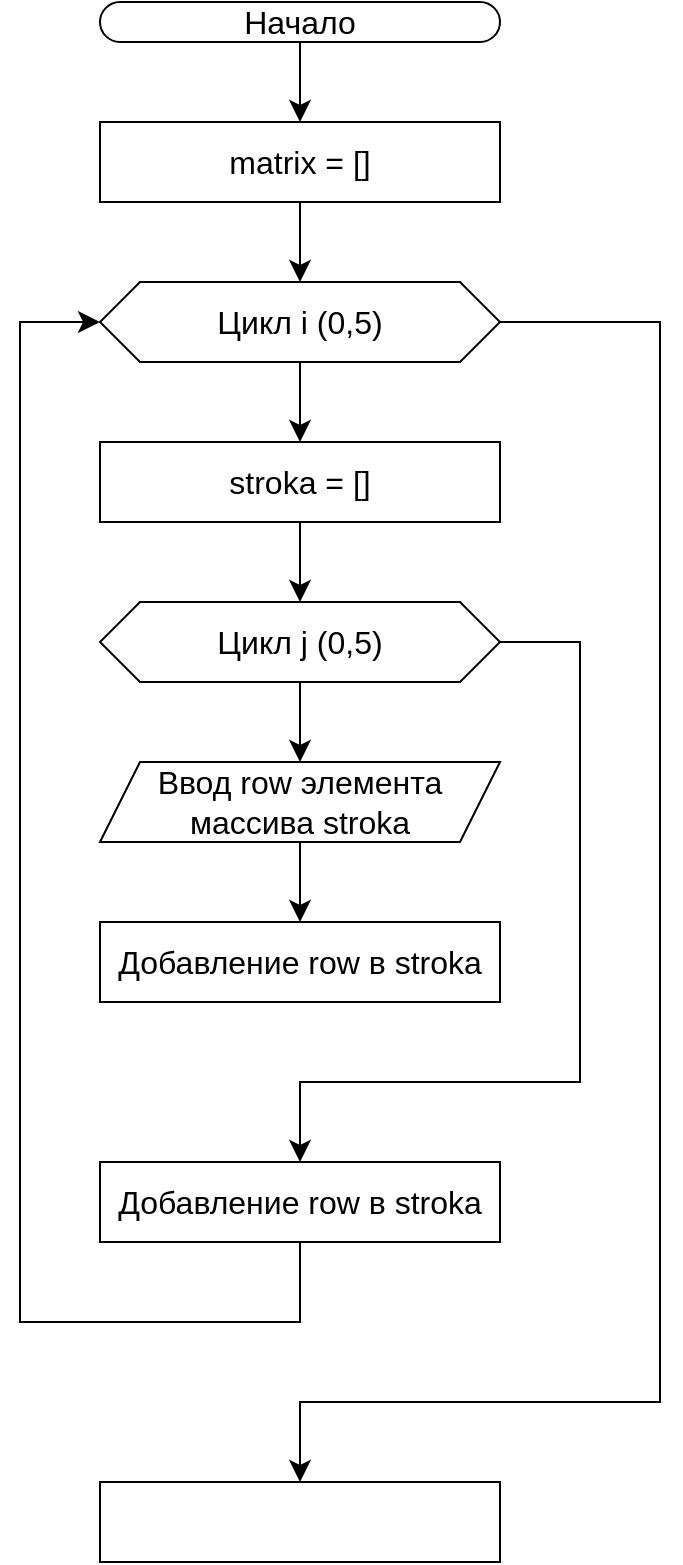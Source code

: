 <mxfile version="21.1.0" type="google">
  <diagram name="Страница 1" id="3WLMW3vRSMGDqEAw5Z8q">
    <mxGraphModel grid="1" page="0" gridSize="10" guides="1" tooltips="1" connect="1" arrows="1" fold="1" pageScale="1" pageWidth="827" pageHeight="1169" math="0" shadow="0">
      <root>
        <mxCell id="0" />
        <mxCell id="1" parent="0" />
        <mxCell id="d2HzqJqJbPeoVDifWbCD-14" style="edgeStyle=none;curved=1;rounded=0;orthogonalLoop=1;jettySize=auto;html=1;entryX=0.5;entryY=0;entryDx=0;entryDy=0;fontSize=12;startSize=8;endSize=8;" edge="1" parent="1" source="d2HzqJqJbPeoVDifWbCD-1" target="d2HzqJqJbPeoVDifWbCD-13">
          <mxGeometry relative="1" as="geometry" />
        </mxCell>
        <mxCell id="d2HzqJqJbPeoVDifWbCD-1" value="Начало" style="rounded=1;whiteSpace=wrap;html=1;fontSize=16;arcSize=50;" vertex="1" parent="1">
          <mxGeometry x="120" y="-20" width="200" height="20" as="geometry" />
        </mxCell>
        <mxCell id="d2HzqJqJbPeoVDifWbCD-16" style="edgeStyle=none;curved=1;rounded=0;orthogonalLoop=1;jettySize=auto;html=1;fontSize=12;startSize=8;endSize=8;" edge="1" parent="1" source="d2HzqJqJbPeoVDifWbCD-3" target="d2HzqJqJbPeoVDifWbCD-4">
          <mxGeometry relative="1" as="geometry" />
        </mxCell>
        <mxCell id="d2HzqJqJbPeoVDifWbCD-24" style="edgeStyle=orthogonalEdgeStyle;rounded=0;orthogonalLoop=1;jettySize=auto;html=1;fontSize=12;startSize=8;endSize=8;exitX=1;exitY=0.5;exitDx=0;exitDy=0;" edge="1" parent="1" source="d2HzqJqJbPeoVDifWbCD-3">
          <mxGeometry relative="1" as="geometry">
            <mxPoint x="220" y="720" as="targetPoint" />
            <Array as="points">
              <mxPoint x="400" y="140" />
              <mxPoint x="400" y="680" />
              <mxPoint x="220" y="680" />
            </Array>
          </mxGeometry>
        </mxCell>
        <mxCell id="d2HzqJqJbPeoVDifWbCD-3" value="Цикл i (0,5)" style="shape=hexagon;perimeter=hexagonPerimeter2;whiteSpace=wrap;html=1;fixedSize=1;fontSize=16;" vertex="1" parent="1">
          <mxGeometry x="120" y="120" width="200" height="40" as="geometry" />
        </mxCell>
        <mxCell id="d2HzqJqJbPeoVDifWbCD-17" style="edgeStyle=none;curved=1;rounded=0;orthogonalLoop=1;jettySize=auto;html=1;entryX=0.5;entryY=0;entryDx=0;entryDy=0;fontSize=12;startSize=8;endSize=8;" edge="1" parent="1" source="d2HzqJqJbPeoVDifWbCD-4" target="d2HzqJqJbPeoVDifWbCD-5">
          <mxGeometry relative="1" as="geometry" />
        </mxCell>
        <mxCell id="d2HzqJqJbPeoVDifWbCD-4" value="stroka = []" style="rounded=0;whiteSpace=wrap;html=1;fontSize=16;" vertex="1" parent="1">
          <mxGeometry x="120" y="200" width="200" height="40" as="geometry" />
        </mxCell>
        <mxCell id="d2HzqJqJbPeoVDifWbCD-18" style="edgeStyle=none;curved=1;rounded=0;orthogonalLoop=1;jettySize=auto;html=1;entryX=0.5;entryY=0;entryDx=0;entryDy=0;fontSize=12;startSize=8;endSize=8;" edge="1" parent="1" source="d2HzqJqJbPeoVDifWbCD-5" target="d2HzqJqJbPeoVDifWbCD-6">
          <mxGeometry relative="1" as="geometry" />
        </mxCell>
        <mxCell id="d2HzqJqJbPeoVDifWbCD-22" style="edgeStyle=orthogonalEdgeStyle;rounded=0;orthogonalLoop=1;jettySize=auto;html=1;entryX=0.5;entryY=0;entryDx=0;entryDy=0;fontSize=12;startSize=8;endSize=8;exitX=1;exitY=0.5;exitDx=0;exitDy=0;" edge="1" parent="1" source="d2HzqJqJbPeoVDifWbCD-5" target="d2HzqJqJbPeoVDifWbCD-21">
          <mxGeometry relative="1" as="geometry">
            <Array as="points">
              <mxPoint x="360" y="300" />
              <mxPoint x="360" y="520" />
              <mxPoint x="220" y="520" />
            </Array>
          </mxGeometry>
        </mxCell>
        <mxCell id="d2HzqJqJbPeoVDifWbCD-5" value="Цикл j (0,5)" style="shape=hexagon;perimeter=hexagonPerimeter2;whiteSpace=wrap;html=1;fixedSize=1;fontSize=16;" vertex="1" parent="1">
          <mxGeometry x="120" y="280" width="200" height="40" as="geometry" />
        </mxCell>
        <mxCell id="d2HzqJqJbPeoVDifWbCD-19" style="edgeStyle=none;curved=1;rounded=0;orthogonalLoop=1;jettySize=auto;html=1;entryX=0.5;entryY=0;entryDx=0;entryDy=0;fontSize=12;startSize=8;endSize=8;" edge="1" parent="1" source="d2HzqJqJbPeoVDifWbCD-6" target="d2HzqJqJbPeoVDifWbCD-8">
          <mxGeometry relative="1" as="geometry" />
        </mxCell>
        <mxCell id="d2HzqJqJbPeoVDifWbCD-6" value="Ввод row элемента массива stroka" style="shape=parallelogram;perimeter=parallelogramPerimeter;whiteSpace=wrap;html=1;fixedSize=1;fontSize=16;" vertex="1" parent="1">
          <mxGeometry x="120" y="360" width="200" height="40" as="geometry" />
        </mxCell>
        <mxCell id="d2HzqJqJbPeoVDifWbCD-9" style="edgeStyle=orthogonalEdgeStyle;rounded=0;orthogonalLoop=1;jettySize=auto;html=1;entryX=0;entryY=0.5;entryDx=0;entryDy=0;fontSize=12;startSize=8;endSize=8;exitX=0.5;exitY=1;exitDx=0;exitDy=0;strokeColor=none;" edge="1" parent="1" source="d2HzqJqJbPeoVDifWbCD-8" target="d2HzqJqJbPeoVDifWbCD-5">
          <mxGeometry relative="1" as="geometry">
            <Array as="points">
              <mxPoint x="220" y="520" />
              <mxPoint x="80" y="520" />
              <mxPoint x="80" y="300" />
            </Array>
          </mxGeometry>
        </mxCell>
        <mxCell id="d2HzqJqJbPeoVDifWbCD-8" value="Добавление row в stroka" style="rounded=0;whiteSpace=wrap;html=1;fontSize=16;" vertex="1" parent="1">
          <mxGeometry x="120" y="440" width="200" height="40" as="geometry" />
        </mxCell>
        <mxCell id="d2HzqJqJbPeoVDifWbCD-15" style="edgeStyle=none;curved=1;rounded=0;orthogonalLoop=1;jettySize=auto;html=1;entryX=0.5;entryY=0;entryDx=0;entryDy=0;fontSize=12;startSize=8;endSize=8;" edge="1" parent="1" source="d2HzqJqJbPeoVDifWbCD-13" target="d2HzqJqJbPeoVDifWbCD-3">
          <mxGeometry relative="1" as="geometry" />
        </mxCell>
        <mxCell id="d2HzqJqJbPeoVDifWbCD-13" value="matrix = []" style="rounded=0;whiteSpace=wrap;html=1;fontSize=16;" vertex="1" parent="1">
          <mxGeometry x="120" y="40" width="200" height="40" as="geometry" />
        </mxCell>
        <mxCell id="d2HzqJqJbPeoVDifWbCD-23" style="edgeStyle=orthogonalEdgeStyle;rounded=0;orthogonalLoop=1;jettySize=auto;html=1;entryX=0;entryY=0.5;entryDx=0;entryDy=0;fontSize=12;startSize=8;endSize=8;exitX=0.5;exitY=1;exitDx=0;exitDy=0;" edge="1" parent="1" source="d2HzqJqJbPeoVDifWbCD-21" target="d2HzqJqJbPeoVDifWbCD-3">
          <mxGeometry relative="1" as="geometry">
            <Array as="points">
              <mxPoint x="220" y="640" />
              <mxPoint x="80" y="640" />
              <mxPoint x="80" y="140" />
            </Array>
          </mxGeometry>
        </mxCell>
        <mxCell id="d2HzqJqJbPeoVDifWbCD-21" value="Добавление row в stroka" style="rounded=0;whiteSpace=wrap;html=1;fontSize=16;" vertex="1" parent="1">
          <mxGeometry x="120" y="560" width="200" height="40" as="geometry" />
        </mxCell>
        <mxCell id="d2HzqJqJbPeoVDifWbCD-25" value="" style="rounded=0;whiteSpace=wrap;html=1;fontSize=16;" vertex="1" parent="1">
          <mxGeometry x="120" y="720" width="200" height="40" as="geometry" />
        </mxCell>
      </root>
    </mxGraphModel>
  </diagram>
</mxfile>
